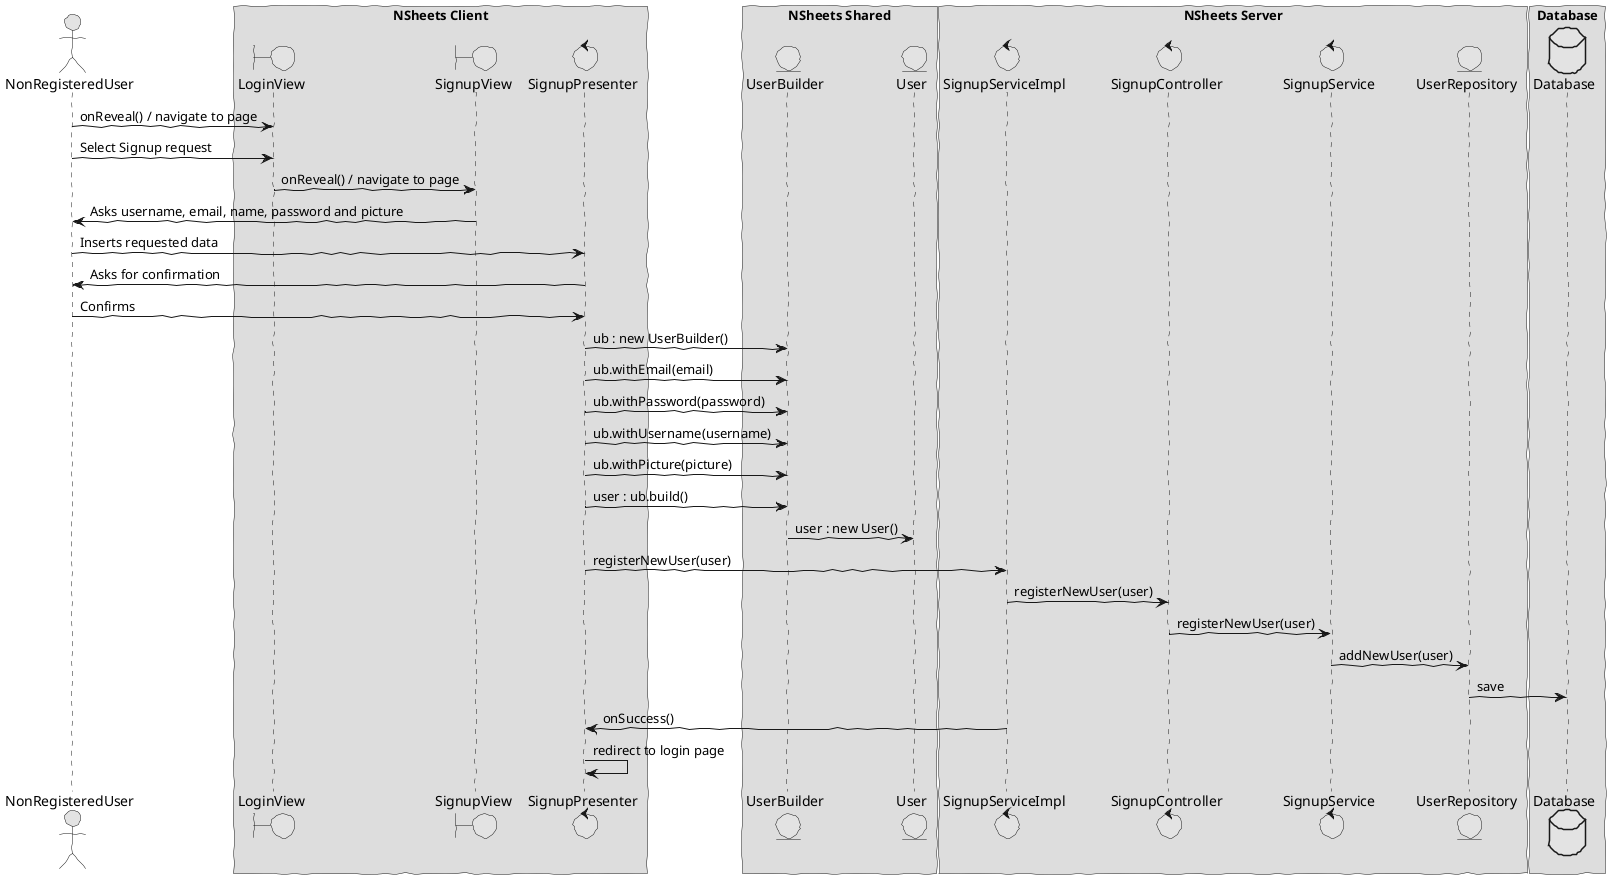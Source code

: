 @startuml design1
skinparam handwritten true
skinparam monochrome true
skinparam packageStyle rect
skinparam defaultFontName FG Virgil
skinparam shadowing false

actor NonRegisteredUser
boundary LoginView
boundary SignupView
control SignupPresenter
control SignupServiceImpl
control SignupController
control SignupService
entity UserRepository
entity User
entity UserBuilder
database Database 

box "NSheets Client"
participant LoginView
participant SignupView
participant SignupPresenter
end box

box "NSheets Shared"
participant UserBuilder
participant User
end box

box "NSheets Server"
participant SignupServiceImpl
participant SignupController
participant SignupService
participant UserRepository
end box

box "Database"
participant Database
end box

NonRegisteredUser -> LoginView : onReveal() / navigate to page 
NonRegisteredUser -> LoginView : Select Signup request

LoginView -> SignupView : onReveal() / navigate to page 
SignupView -> NonRegisteredUser : Asks username, email, name, password and picture
NonRegisteredUser -> SignupPresenter : Inserts requested data
SignupPresenter -> NonRegisteredUser : Asks for confirmation
NonRegisteredUser -> SignupPresenter : Confirms

SignupPresenter -> UserBuilder : ub : new UserBuilder()
SignupPresenter -> UserBuilder : ub.withEmail(email)
SignupPresenter -> UserBuilder : ub.withPassword(password)
SignupPresenter -> UserBuilder : ub.withUsername(username)
SignupPresenter -> UserBuilder : ub.withPicture(picture)
SignupPresenter -> UserBuilder : user : ub.build()
UserBuilder -> User : user : new User()

SignupPresenter -> SignupServiceImpl : registerNewUser(user)
SignupServiceImpl -> SignupController : registerNewUser(user)
SignupController -> SignupService : registerNewUser(user)
SignupService -> UserRepository : addNewUser(user)
UserRepository -> Database : save

SignupServiceImpl -> SignupPresenter : onSuccess()
SignupPresenter -> SignupPresenter : redirect to login page
@enduml